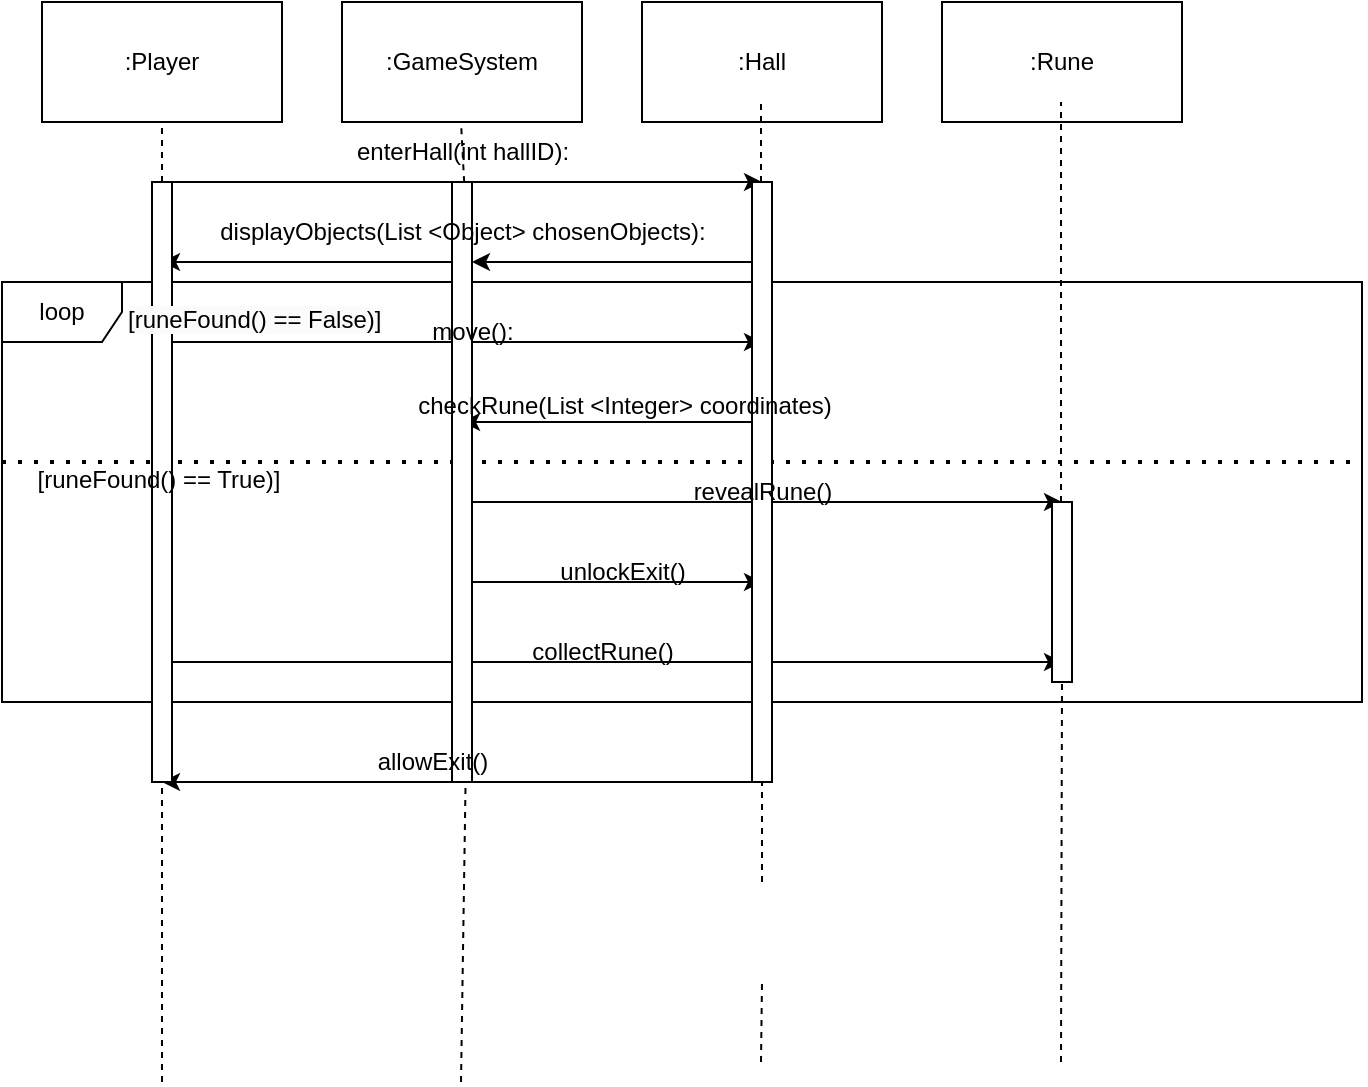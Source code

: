 <mxfile version="25.0.1">
  <diagram name="Sayfa -1" id="jDDf7yI5Ph4p9Fsg3NfB">
    <mxGraphModel dx="963" dy="754" grid="1" gridSize="10" guides="1" tooltips="1" connect="1" arrows="1" fold="1" page="1" pageScale="1" pageWidth="827" pageHeight="1169" math="0" shadow="0">
      <root>
        <mxCell id="0" />
        <mxCell id="1" parent="0" />
        <mxCell id="Z0DfydjJGIAEFnmEN4nz-1" value=":Player" style="rounded=0;whiteSpace=wrap;html=1;" vertex="1" parent="1">
          <mxGeometry x="80" y="190" width="120" height="60" as="geometry" />
        </mxCell>
        <mxCell id="Z0DfydjJGIAEFnmEN4nz-2" value=":GameSystem" style="rounded=0;whiteSpace=wrap;html=1;" vertex="1" parent="1">
          <mxGeometry x="230" y="190" width="120" height="60" as="geometry" />
        </mxCell>
        <mxCell id="Z0DfydjJGIAEFnmEN4nz-3" value=":Hall" style="rounded=0;whiteSpace=wrap;html=1;" vertex="1" parent="1">
          <mxGeometry x="380" y="190" width="120" height="60" as="geometry" />
        </mxCell>
        <mxCell id="Z0DfydjJGIAEFnmEN4nz-4" value=":Rune" style="rounded=0;whiteSpace=wrap;html=1;" vertex="1" parent="1">
          <mxGeometry x="530" y="190" width="120" height="60" as="geometry" />
        </mxCell>
        <mxCell id="Z0DfydjJGIAEFnmEN4nz-5" value="" style="endArrow=none;dashed=1;html=1;rounded=0;entryX=0.5;entryY=1;entryDx=0;entryDy=0;" edge="1" parent="1" source="Z0DfydjJGIAEFnmEN4nz-41" target="Z0DfydjJGIAEFnmEN4nz-1">
          <mxGeometry width="50" height="50" relative="1" as="geometry">
            <mxPoint x="140" y="730" as="sourcePoint" />
            <mxPoint x="440" y="360" as="targetPoint" />
          </mxGeometry>
        </mxCell>
        <mxCell id="Z0DfydjJGIAEFnmEN4nz-6" value="" style="endArrow=none;dashed=1;html=1;rounded=0;entryX=0.5;entryY=1;entryDx=0;entryDy=0;" edge="1" parent="1" source="Z0DfydjJGIAEFnmEN4nz-17">
          <mxGeometry width="50" height="50" relative="1" as="geometry">
            <mxPoint x="289.5" y="730" as="sourcePoint" />
            <mxPoint x="289.5" y="250" as="targetPoint" />
          </mxGeometry>
        </mxCell>
        <mxCell id="Z0DfydjJGIAEFnmEN4nz-7" value="" style="endArrow=none;dashed=1;html=1;rounded=0;entryX=0.5;entryY=1;entryDx=0;entryDy=0;" edge="1" parent="1" source="Z0DfydjJGIAEFnmEN4nz-45">
          <mxGeometry width="50" height="50" relative="1" as="geometry">
            <mxPoint x="439.5" y="720" as="sourcePoint" />
            <mxPoint x="439.5" y="240" as="targetPoint" />
          </mxGeometry>
        </mxCell>
        <mxCell id="Z0DfydjJGIAEFnmEN4nz-8" value="" style="endArrow=none;dashed=1;html=1;rounded=0;entryX=0.5;entryY=1;entryDx=0;entryDy=0;" edge="1" parent="1" source="Z0DfydjJGIAEFnmEN4nz-49">
          <mxGeometry width="50" height="50" relative="1" as="geometry">
            <mxPoint x="589.5" y="720" as="sourcePoint" />
            <mxPoint x="589.5" y="240" as="targetPoint" />
          </mxGeometry>
        </mxCell>
        <mxCell id="Z0DfydjJGIAEFnmEN4nz-9" value="" style="endArrow=classic;html=1;rounded=0;" edge="1" parent="1">
          <mxGeometry width="50" height="50" relative="1" as="geometry">
            <mxPoint x="140" y="280" as="sourcePoint" />
            <mxPoint x="440" y="280" as="targetPoint" />
          </mxGeometry>
        </mxCell>
        <mxCell id="Z0DfydjJGIAEFnmEN4nz-10" value="" style="endArrow=classic;html=1;rounded=0;" edge="1" parent="1">
          <mxGeometry width="50" height="50" relative="1" as="geometry">
            <mxPoint x="140" y="360" as="sourcePoint" />
            <mxPoint x="440" y="360" as="targetPoint" />
          </mxGeometry>
        </mxCell>
        <mxCell id="Z0DfydjJGIAEFnmEN4nz-11" value="" style="endArrow=classic;html=1;rounded=0;" edge="1" parent="1" source="Z0DfydjJGIAEFnmEN4nz-43">
          <mxGeometry width="50" height="50" relative="1" as="geometry">
            <mxPoint x="440" y="320" as="sourcePoint" />
            <mxPoint x="140" y="320" as="targetPoint" />
          </mxGeometry>
        </mxCell>
        <mxCell id="Z0DfydjJGIAEFnmEN4nz-12" value="" style="endArrow=classic;html=1;rounded=0;" edge="1" parent="1">
          <mxGeometry width="50" height="50" relative="1" as="geometry">
            <mxPoint x="440" y="400" as="sourcePoint" />
            <mxPoint x="290" y="400" as="targetPoint" />
          </mxGeometry>
        </mxCell>
        <mxCell id="Z0DfydjJGIAEFnmEN4nz-13" value="enterHall(int hallID):" style="text;html=1;align=center;verticalAlign=middle;resizable=0;points=[];autosize=1;strokeColor=none;fillColor=none;" vertex="1" parent="1">
          <mxGeometry x="225" y="250" width="130" height="30" as="geometry" />
        </mxCell>
        <mxCell id="Z0DfydjJGIAEFnmEN4nz-18" value="" style="endArrow=none;dashed=1;html=1;rounded=0;entryX=0.5;entryY=1;entryDx=0;entryDy=0;" edge="1" parent="1" target="Z0DfydjJGIAEFnmEN4nz-17">
          <mxGeometry width="50" height="50" relative="1" as="geometry">
            <mxPoint x="289.5" y="730" as="sourcePoint" />
            <mxPoint x="289.5" y="250" as="targetPoint" />
          </mxGeometry>
        </mxCell>
        <mxCell id="Z0DfydjJGIAEFnmEN4nz-20" value="" style="endArrow=classic;html=1;rounded=0;" edge="1" parent="1">
          <mxGeometry width="50" height="50" relative="1" as="geometry">
            <mxPoint x="290" y="440" as="sourcePoint" />
            <mxPoint x="590" y="440" as="targetPoint" />
          </mxGeometry>
        </mxCell>
        <mxCell id="Z0DfydjJGIAEFnmEN4nz-22" value="" style="endArrow=classic;html=1;rounded=0;" edge="1" parent="1">
          <mxGeometry width="50" height="50" relative="1" as="geometry">
            <mxPoint x="290" y="480" as="sourcePoint" />
            <mxPoint x="440" y="480" as="targetPoint" />
          </mxGeometry>
        </mxCell>
        <mxCell id="Z0DfydjJGIAEFnmEN4nz-23" value="unlockExit()" style="text;html=1;align=center;verticalAlign=middle;resizable=0;points=[];autosize=1;strokeColor=none;fillColor=none;" vertex="1" parent="1">
          <mxGeometry x="325" y="460" width="90" height="30" as="geometry" />
        </mxCell>
        <mxCell id="Z0DfydjJGIAEFnmEN4nz-24" value="" style="endArrow=classic;html=1;rounded=0;" edge="1" parent="1">
          <mxGeometry width="50" height="50" relative="1" as="geometry">
            <mxPoint x="140" y="520" as="sourcePoint" />
            <mxPoint x="590" y="520" as="targetPoint" />
          </mxGeometry>
        </mxCell>
        <mxCell id="Z0DfydjJGIAEFnmEN4nz-25" value="collectRune()" style="text;html=1;align=center;verticalAlign=middle;resizable=0;points=[];autosize=1;strokeColor=none;fillColor=none;" vertex="1" parent="1">
          <mxGeometry x="315" y="500" width="90" height="30" as="geometry" />
        </mxCell>
        <mxCell id="Z0DfydjJGIAEFnmEN4nz-26" value="loop" style="shape=umlFrame;whiteSpace=wrap;html=1;pointerEvents=0;" vertex="1" parent="1">
          <mxGeometry x="60" y="330" width="680" height="210" as="geometry" />
        </mxCell>
        <mxCell id="Z0DfydjJGIAEFnmEN4nz-27" value="" style="endArrow=none;dashed=1;html=1;dashPattern=1 3;strokeWidth=2;rounded=0;exitX=-0.003;exitY=0.823;exitDx=0;exitDy=0;exitPerimeter=0;entryX=0.997;entryY=0.823;entryDx=0;entryDy=0;entryPerimeter=0;" edge="1" parent="1">
          <mxGeometry width="50" height="50" relative="1" as="geometry">
            <mxPoint x="60.0" y="420" as="sourcePoint" />
            <mxPoint x="740" y="420" as="targetPoint" />
          </mxGeometry>
        </mxCell>
        <mxCell id="Z0DfydjJGIAEFnmEN4nz-33" value="" style="endArrow=classic;html=1;rounded=0;" edge="1" parent="1">
          <mxGeometry width="50" height="50" relative="1" as="geometry">
            <mxPoint x="440" y="580" as="sourcePoint" />
            <mxPoint x="140" y="580" as="targetPoint" />
          </mxGeometry>
        </mxCell>
        <mxCell id="Z0DfydjJGIAEFnmEN4nz-42" value="" style="endArrow=none;dashed=1;html=1;rounded=0;entryX=0.5;entryY=1;entryDx=0;entryDy=0;" edge="1" parent="1" target="Z0DfydjJGIAEFnmEN4nz-41">
          <mxGeometry width="50" height="50" relative="1" as="geometry">
            <mxPoint x="140" y="730" as="sourcePoint" />
            <mxPoint x="140" y="250" as="targetPoint" />
          </mxGeometry>
        </mxCell>
        <mxCell id="Z0DfydjJGIAEFnmEN4nz-41" value="" style="html=1;points=[[0,0,0,0,5],[0,1,0,0,-5],[1,0,0,0,5],[1,1,0,0,-5]];perimeter=orthogonalPerimeter;outlineConnect=0;targetShapes=umlLifeline;portConstraint=eastwest;newEdgeStyle={&quot;curved&quot;:0,&quot;rounded&quot;:0};" vertex="1" parent="1">
          <mxGeometry x="135" y="280" width="10" height="300" as="geometry" />
        </mxCell>
        <mxCell id="Z0DfydjJGIAEFnmEN4nz-44" value="" style="endArrow=classic;html=1;rounded=0;" edge="1" parent="1" target="Z0DfydjJGIAEFnmEN4nz-43">
          <mxGeometry width="50" height="50" relative="1" as="geometry">
            <mxPoint x="440" y="320" as="sourcePoint" />
            <mxPoint x="140" y="320" as="targetPoint" />
          </mxGeometry>
        </mxCell>
        <mxCell id="Z0DfydjJGIAEFnmEN4nz-43" value="" style="html=1;points=[[0,0,0,0,5],[0,1,0,0,-5],[1,0,0,0,5],[1,1,0,0,-5]];perimeter=orthogonalPerimeter;outlineConnect=0;targetShapes=umlLifeline;portConstraint=eastwest;newEdgeStyle={&quot;curved&quot;:0,&quot;rounded&quot;:0};" vertex="1" parent="1">
          <mxGeometry x="285" y="280" width="10" height="300" as="geometry" />
        </mxCell>
        <mxCell id="Z0DfydjJGIAEFnmEN4nz-46" value="" style="endArrow=none;dashed=1;html=1;rounded=0;entryX=0.5;entryY=1;entryDx=0;entryDy=0;" edge="1" parent="1" target="Z0DfydjJGIAEFnmEN4nz-45">
          <mxGeometry width="50" height="50" relative="1" as="geometry">
            <mxPoint x="440" y="630" as="sourcePoint" />
            <mxPoint x="439.5" y="240" as="targetPoint" />
          </mxGeometry>
        </mxCell>
        <mxCell id="Z0DfydjJGIAEFnmEN4nz-45" value="" style="html=1;points=[[0,0,0,0,5],[0,1,0,0,-5],[1,0,0,0,5],[1,1,0,0,-5]];perimeter=orthogonalPerimeter;outlineConnect=0;targetShapes=umlLifeline;portConstraint=eastwest;newEdgeStyle={&quot;curved&quot;:0,&quot;rounded&quot;:0};" vertex="1" parent="1">
          <mxGeometry x="435" y="280" width="10" height="300" as="geometry" />
        </mxCell>
        <mxCell id="Z0DfydjJGIAEFnmEN4nz-48" value="" style="endArrow=none;dashed=1;html=1;rounded=0;entryX=0.5;entryY=1;entryDx=0;entryDy=0;" edge="1" parent="1">
          <mxGeometry width="50" height="50" relative="1" as="geometry">
            <mxPoint x="439.5" y="720" as="sourcePoint" />
            <mxPoint x="440" y="680" as="targetPoint" />
          </mxGeometry>
        </mxCell>
        <mxCell id="Z0DfydjJGIAEFnmEN4nz-50" value="" style="endArrow=none;dashed=1;html=1;rounded=0;entryX=0.5;entryY=1;entryDx=0;entryDy=0;" edge="1" parent="1" target="Z0DfydjJGIAEFnmEN4nz-49">
          <mxGeometry width="50" height="50" relative="1" as="geometry">
            <mxPoint x="589.5" y="720" as="sourcePoint" />
            <mxPoint x="589.5" y="240" as="targetPoint" />
          </mxGeometry>
        </mxCell>
        <mxCell id="Z0DfydjJGIAEFnmEN4nz-49" value="" style="html=1;points=[[0,0,0,0,5],[0,1,0,0,-5],[1,0,0,0,5],[1,1,0,0,-5]];perimeter=orthogonalPerimeter;outlineConnect=0;targetShapes=umlLifeline;portConstraint=eastwest;newEdgeStyle={&quot;curved&quot;:0,&quot;rounded&quot;:0};" vertex="1" parent="1">
          <mxGeometry x="585" y="440" width="10" height="90" as="geometry" />
        </mxCell>
        <mxCell id="Z0DfydjJGIAEFnmEN4nz-21" value="revealRune()" style="text;html=1;align=center;verticalAlign=middle;resizable=0;points=[];autosize=1;strokeColor=none;fillColor=none;" vertex="1" parent="1">
          <mxGeometry x="395" y="420" width="90" height="30" as="geometry" />
        </mxCell>
        <mxCell id="Z0DfydjJGIAEFnmEN4nz-19" value="checkRune(List &amp;lt;Integer&amp;gt; coordinates)" style="text;html=1;align=center;verticalAlign=middle;resizable=0;points=[];autosize=1;strokeColor=none;fillColor=none;" vertex="1" parent="1">
          <mxGeometry x="256" y="377" width="230" height="30" as="geometry" />
        </mxCell>
        <mxCell id="Z0DfydjJGIAEFnmEN4nz-17" value="move():" style="text;html=1;align=center;verticalAlign=middle;resizable=0;points=[];autosize=1;strokeColor=none;fillColor=none;" vertex="1" parent="1">
          <mxGeometry x="265" y="340" width="60" height="30" as="geometry" />
        </mxCell>
        <mxCell id="Z0DfydjJGIAEFnmEN4nz-34" value="allowExit()" style="text;html=1;align=center;verticalAlign=middle;resizable=0;points=[];autosize=1;strokeColor=none;fillColor=none;" vertex="1" parent="1">
          <mxGeometry x="235" y="555" width="80" height="30" as="geometry" />
        </mxCell>
        <mxCell id="Z0DfydjJGIAEFnmEN4nz-29" value="&lt;span style=&quot;caret-color: rgb(0, 0, 0); color: rgb(0, 0, 0); font-family: Helvetica; font-size: 12px; font-style: normal; font-variant-caps: normal; font-weight: 400; letter-spacing: normal; orphans: auto; text-align: center; text-indent: 0px; text-transform: none; white-space: nowrap; widows: auto; word-spacing: 0px; -webkit-text-stroke-width: 0px; background-color: rgb(251, 251, 251); text-decoration: none; display: inline !important; float: none;&quot;&gt;[runeFound() == False)]&lt;/span&gt;" style="text;whiteSpace=wrap;html=1;" vertex="1" parent="1">
          <mxGeometry x="121" y="335" width="160" height="40" as="geometry" />
        </mxCell>
        <mxCell id="Z0DfydjJGIAEFnmEN4nz-28" value="[runeFound() == True)]" style="text;html=1;align=center;verticalAlign=middle;resizable=0;points=[];autosize=1;strokeColor=none;fillColor=none;" vertex="1" parent="1">
          <mxGeometry x="63" y="414" width="150" height="30" as="geometry" />
        </mxCell>
        <mxCell id="Z0DfydjJGIAEFnmEN4nz-16" value="displayObjects(List &amp;lt;Object&amp;gt; chosenObjects):" style="text;html=1;align=center;verticalAlign=middle;resizable=0;points=[];autosize=1;strokeColor=none;fillColor=none;" vertex="1" parent="1">
          <mxGeometry x="155" y="290" width="270" height="30" as="geometry" />
        </mxCell>
      </root>
    </mxGraphModel>
  </diagram>
</mxfile>
